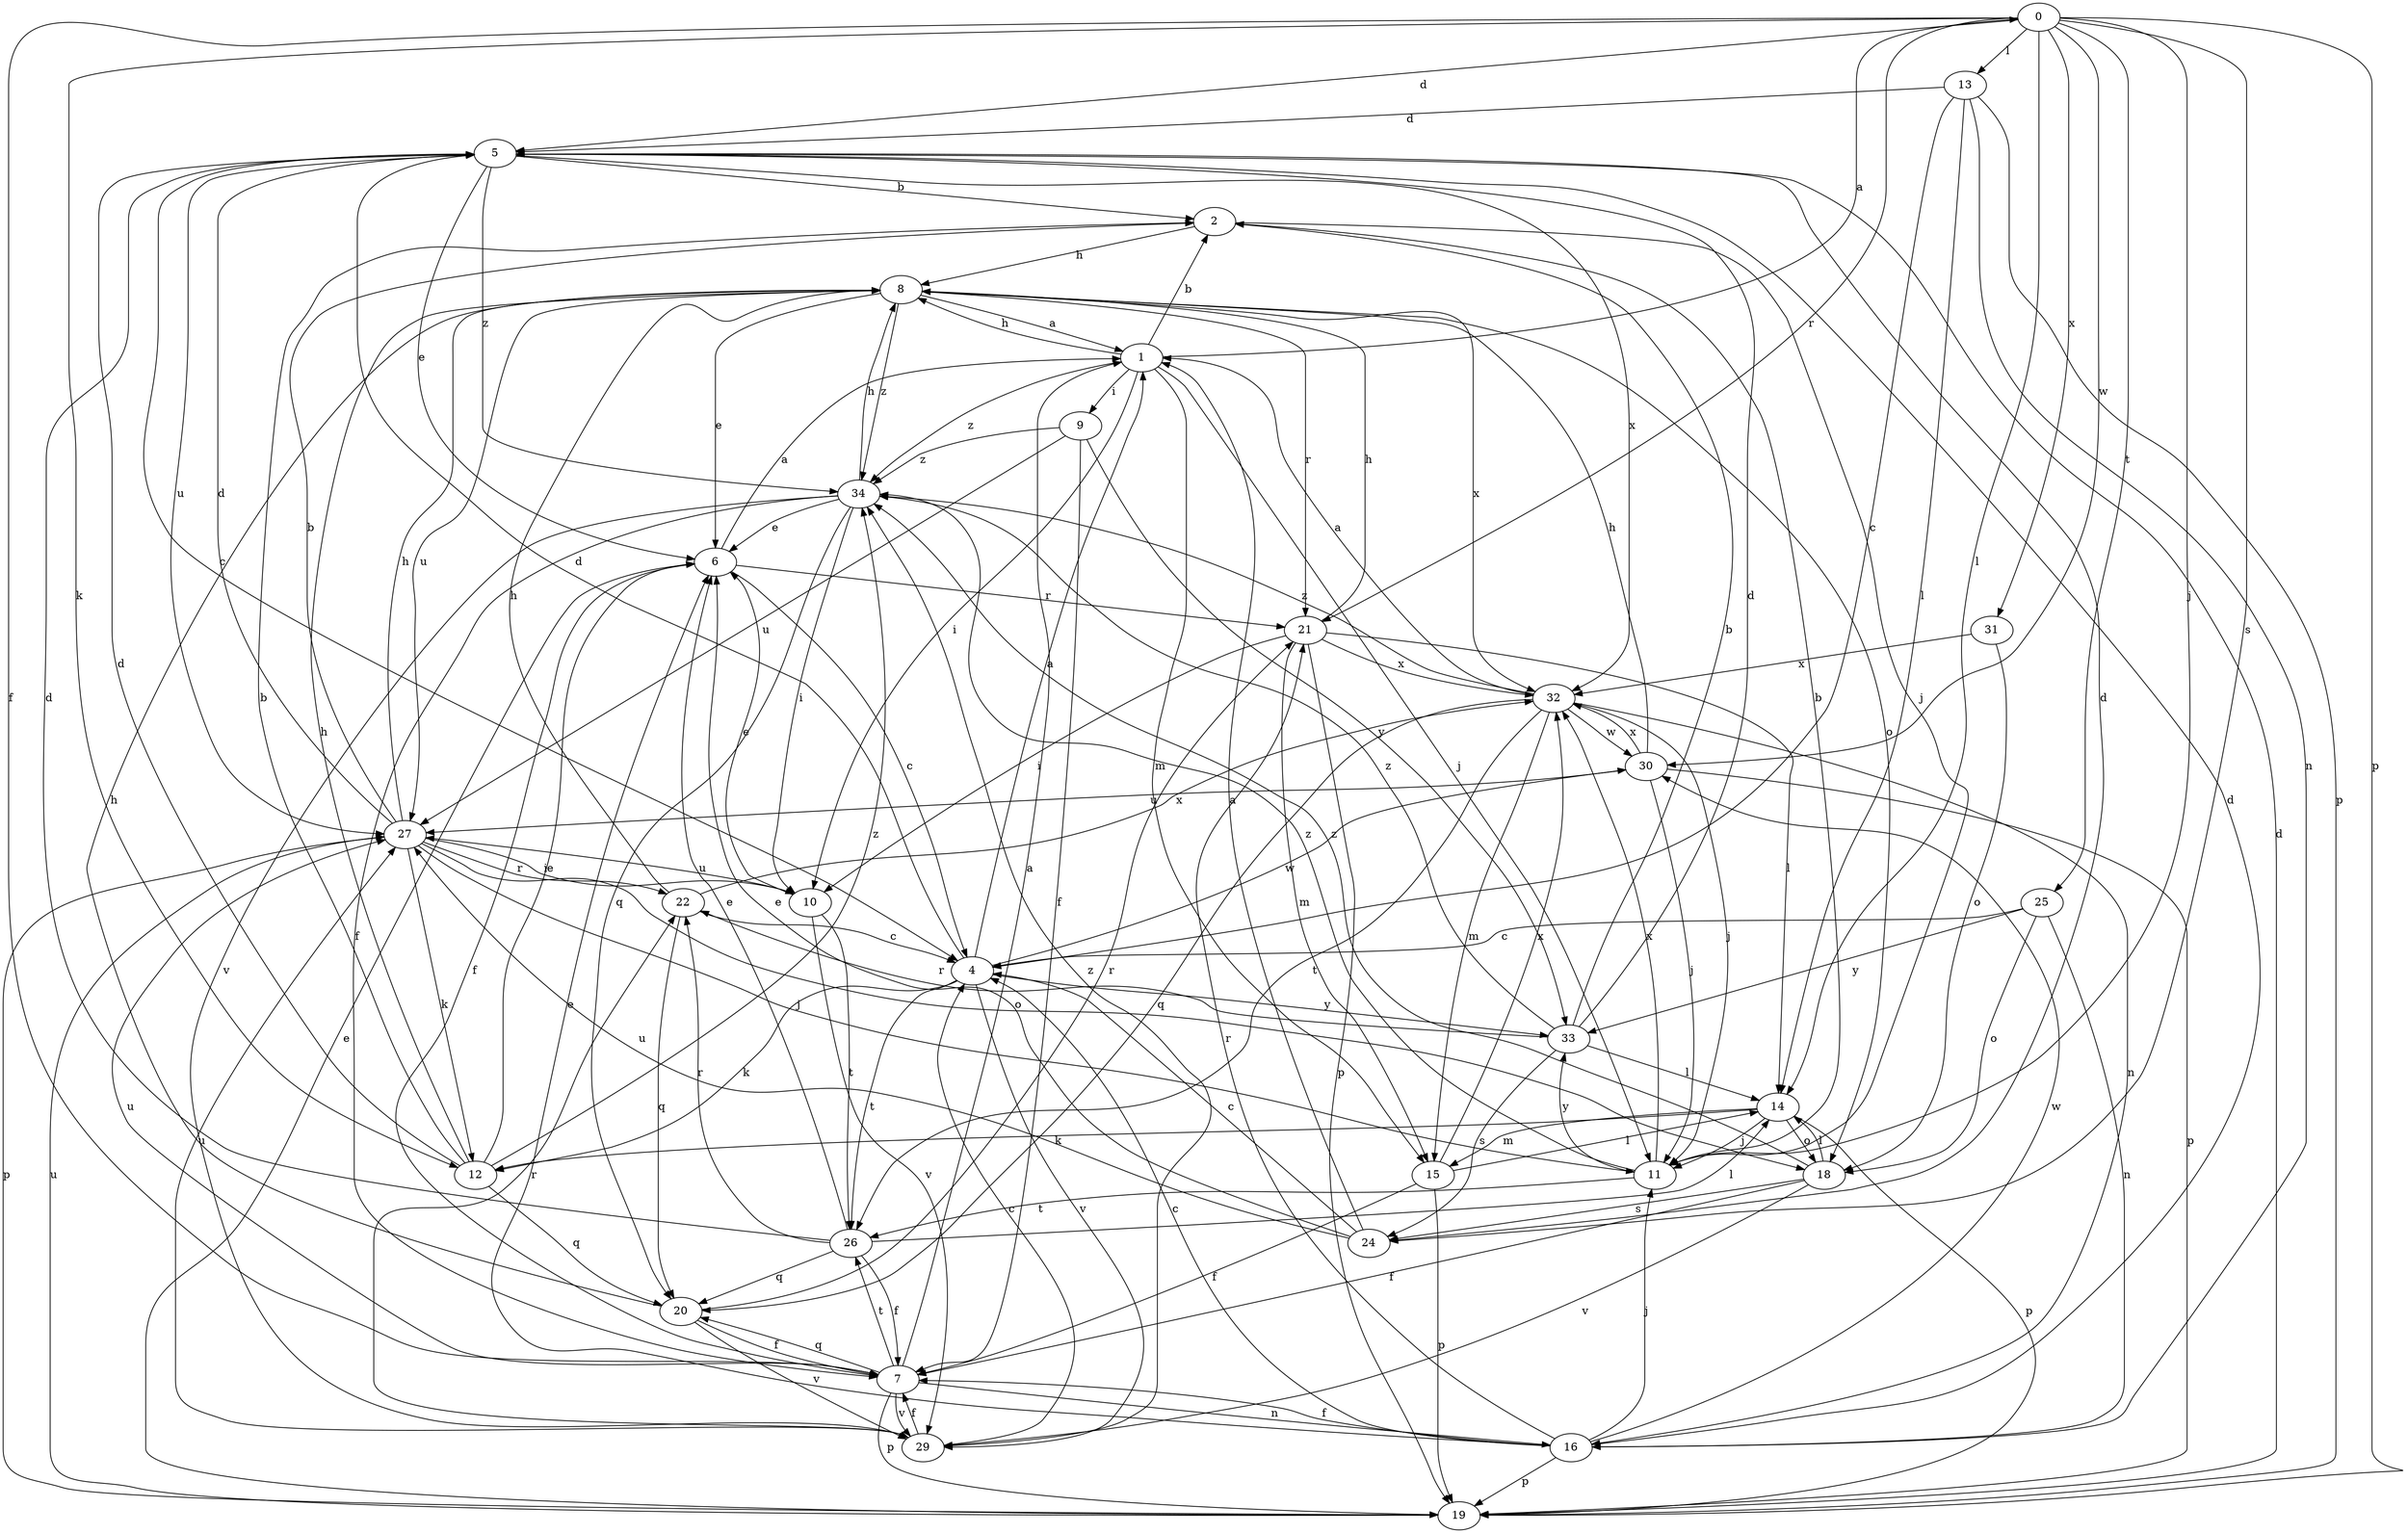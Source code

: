 strict digraph  {
0;
1;
2;
4;
5;
6;
7;
8;
9;
10;
11;
12;
13;
14;
15;
16;
18;
19;
20;
21;
22;
24;
25;
26;
27;
29;
30;
31;
32;
33;
34;
0 -> 5  [label=d];
0 -> 7  [label=f];
0 -> 11  [label=j];
0 -> 12  [label=k];
0 -> 13  [label=l];
0 -> 14  [label=l];
0 -> 19  [label=p];
0 -> 21  [label=r];
0 -> 24  [label=s];
0 -> 25  [label=t];
0 -> 30  [label=w];
0 -> 31  [label=x];
1 -> 0  [label=a];
1 -> 2  [label=b];
1 -> 8  [label=h];
1 -> 9  [label=i];
1 -> 10  [label=i];
1 -> 11  [label=j];
1 -> 15  [label=m];
1 -> 34  [label=z];
2 -> 8  [label=h];
2 -> 11  [label=j];
4 -> 1  [label=a];
4 -> 5  [label=d];
4 -> 12  [label=k];
4 -> 26  [label=t];
4 -> 29  [label=v];
4 -> 30  [label=w];
4 -> 33  [label=y];
5 -> 2  [label=b];
5 -> 4  [label=c];
5 -> 6  [label=e];
5 -> 27  [label=u];
5 -> 32  [label=x];
5 -> 34  [label=z];
6 -> 1  [label=a];
6 -> 4  [label=c];
6 -> 7  [label=f];
6 -> 21  [label=r];
7 -> 1  [label=a];
7 -> 16  [label=n];
7 -> 19  [label=p];
7 -> 20  [label=q];
7 -> 26  [label=t];
7 -> 27  [label=u];
7 -> 29  [label=v];
8 -> 1  [label=a];
8 -> 6  [label=e];
8 -> 18  [label=o];
8 -> 21  [label=r];
8 -> 27  [label=u];
8 -> 32  [label=x];
8 -> 34  [label=z];
9 -> 7  [label=f];
9 -> 27  [label=u];
9 -> 33  [label=y];
9 -> 34  [label=z];
10 -> 6  [label=e];
10 -> 26  [label=t];
10 -> 27  [label=u];
10 -> 29  [label=v];
11 -> 2  [label=b];
11 -> 26  [label=t];
11 -> 32  [label=x];
11 -> 33  [label=y];
11 -> 34  [label=z];
12 -> 2  [label=b];
12 -> 5  [label=d];
12 -> 6  [label=e];
12 -> 8  [label=h];
12 -> 20  [label=q];
12 -> 34  [label=z];
13 -> 4  [label=c];
13 -> 5  [label=d];
13 -> 14  [label=l];
13 -> 16  [label=n];
13 -> 19  [label=p];
14 -> 11  [label=j];
14 -> 12  [label=k];
14 -> 15  [label=m];
14 -> 18  [label=o];
14 -> 19  [label=p];
15 -> 7  [label=f];
15 -> 14  [label=l];
15 -> 19  [label=p];
15 -> 32  [label=x];
16 -> 4  [label=c];
16 -> 5  [label=d];
16 -> 6  [label=e];
16 -> 7  [label=f];
16 -> 11  [label=j];
16 -> 19  [label=p];
16 -> 21  [label=r];
16 -> 30  [label=w];
18 -> 7  [label=f];
18 -> 14  [label=l];
18 -> 24  [label=s];
18 -> 29  [label=v];
18 -> 34  [label=z];
19 -> 5  [label=d];
19 -> 6  [label=e];
19 -> 27  [label=u];
20 -> 7  [label=f];
20 -> 8  [label=h];
20 -> 21  [label=r];
20 -> 29  [label=v];
21 -> 8  [label=h];
21 -> 10  [label=i];
21 -> 14  [label=l];
21 -> 15  [label=m];
21 -> 19  [label=p];
21 -> 32  [label=x];
22 -> 4  [label=c];
22 -> 8  [label=h];
22 -> 20  [label=q];
22 -> 32  [label=x];
24 -> 1  [label=a];
24 -> 4  [label=c];
24 -> 5  [label=d];
24 -> 6  [label=e];
24 -> 27  [label=u];
25 -> 4  [label=c];
25 -> 16  [label=n];
25 -> 18  [label=o];
25 -> 33  [label=y];
26 -> 5  [label=d];
26 -> 6  [label=e];
26 -> 7  [label=f];
26 -> 14  [label=l];
26 -> 20  [label=q];
26 -> 22  [label=r];
27 -> 2  [label=b];
27 -> 5  [label=d];
27 -> 8  [label=h];
27 -> 10  [label=i];
27 -> 11  [label=j];
27 -> 12  [label=k];
27 -> 18  [label=o];
27 -> 19  [label=p];
27 -> 22  [label=r];
29 -> 4  [label=c];
29 -> 7  [label=f];
29 -> 22  [label=r];
29 -> 27  [label=u];
29 -> 34  [label=z];
30 -> 8  [label=h];
30 -> 11  [label=j];
30 -> 19  [label=p];
30 -> 27  [label=u];
30 -> 32  [label=x];
31 -> 18  [label=o];
31 -> 32  [label=x];
32 -> 1  [label=a];
32 -> 11  [label=j];
32 -> 15  [label=m];
32 -> 16  [label=n];
32 -> 20  [label=q];
32 -> 26  [label=t];
32 -> 30  [label=w];
32 -> 34  [label=z];
33 -> 2  [label=b];
33 -> 5  [label=d];
33 -> 14  [label=l];
33 -> 22  [label=r];
33 -> 24  [label=s];
33 -> 34  [label=z];
34 -> 6  [label=e];
34 -> 7  [label=f];
34 -> 8  [label=h];
34 -> 10  [label=i];
34 -> 20  [label=q];
34 -> 29  [label=v];
}
